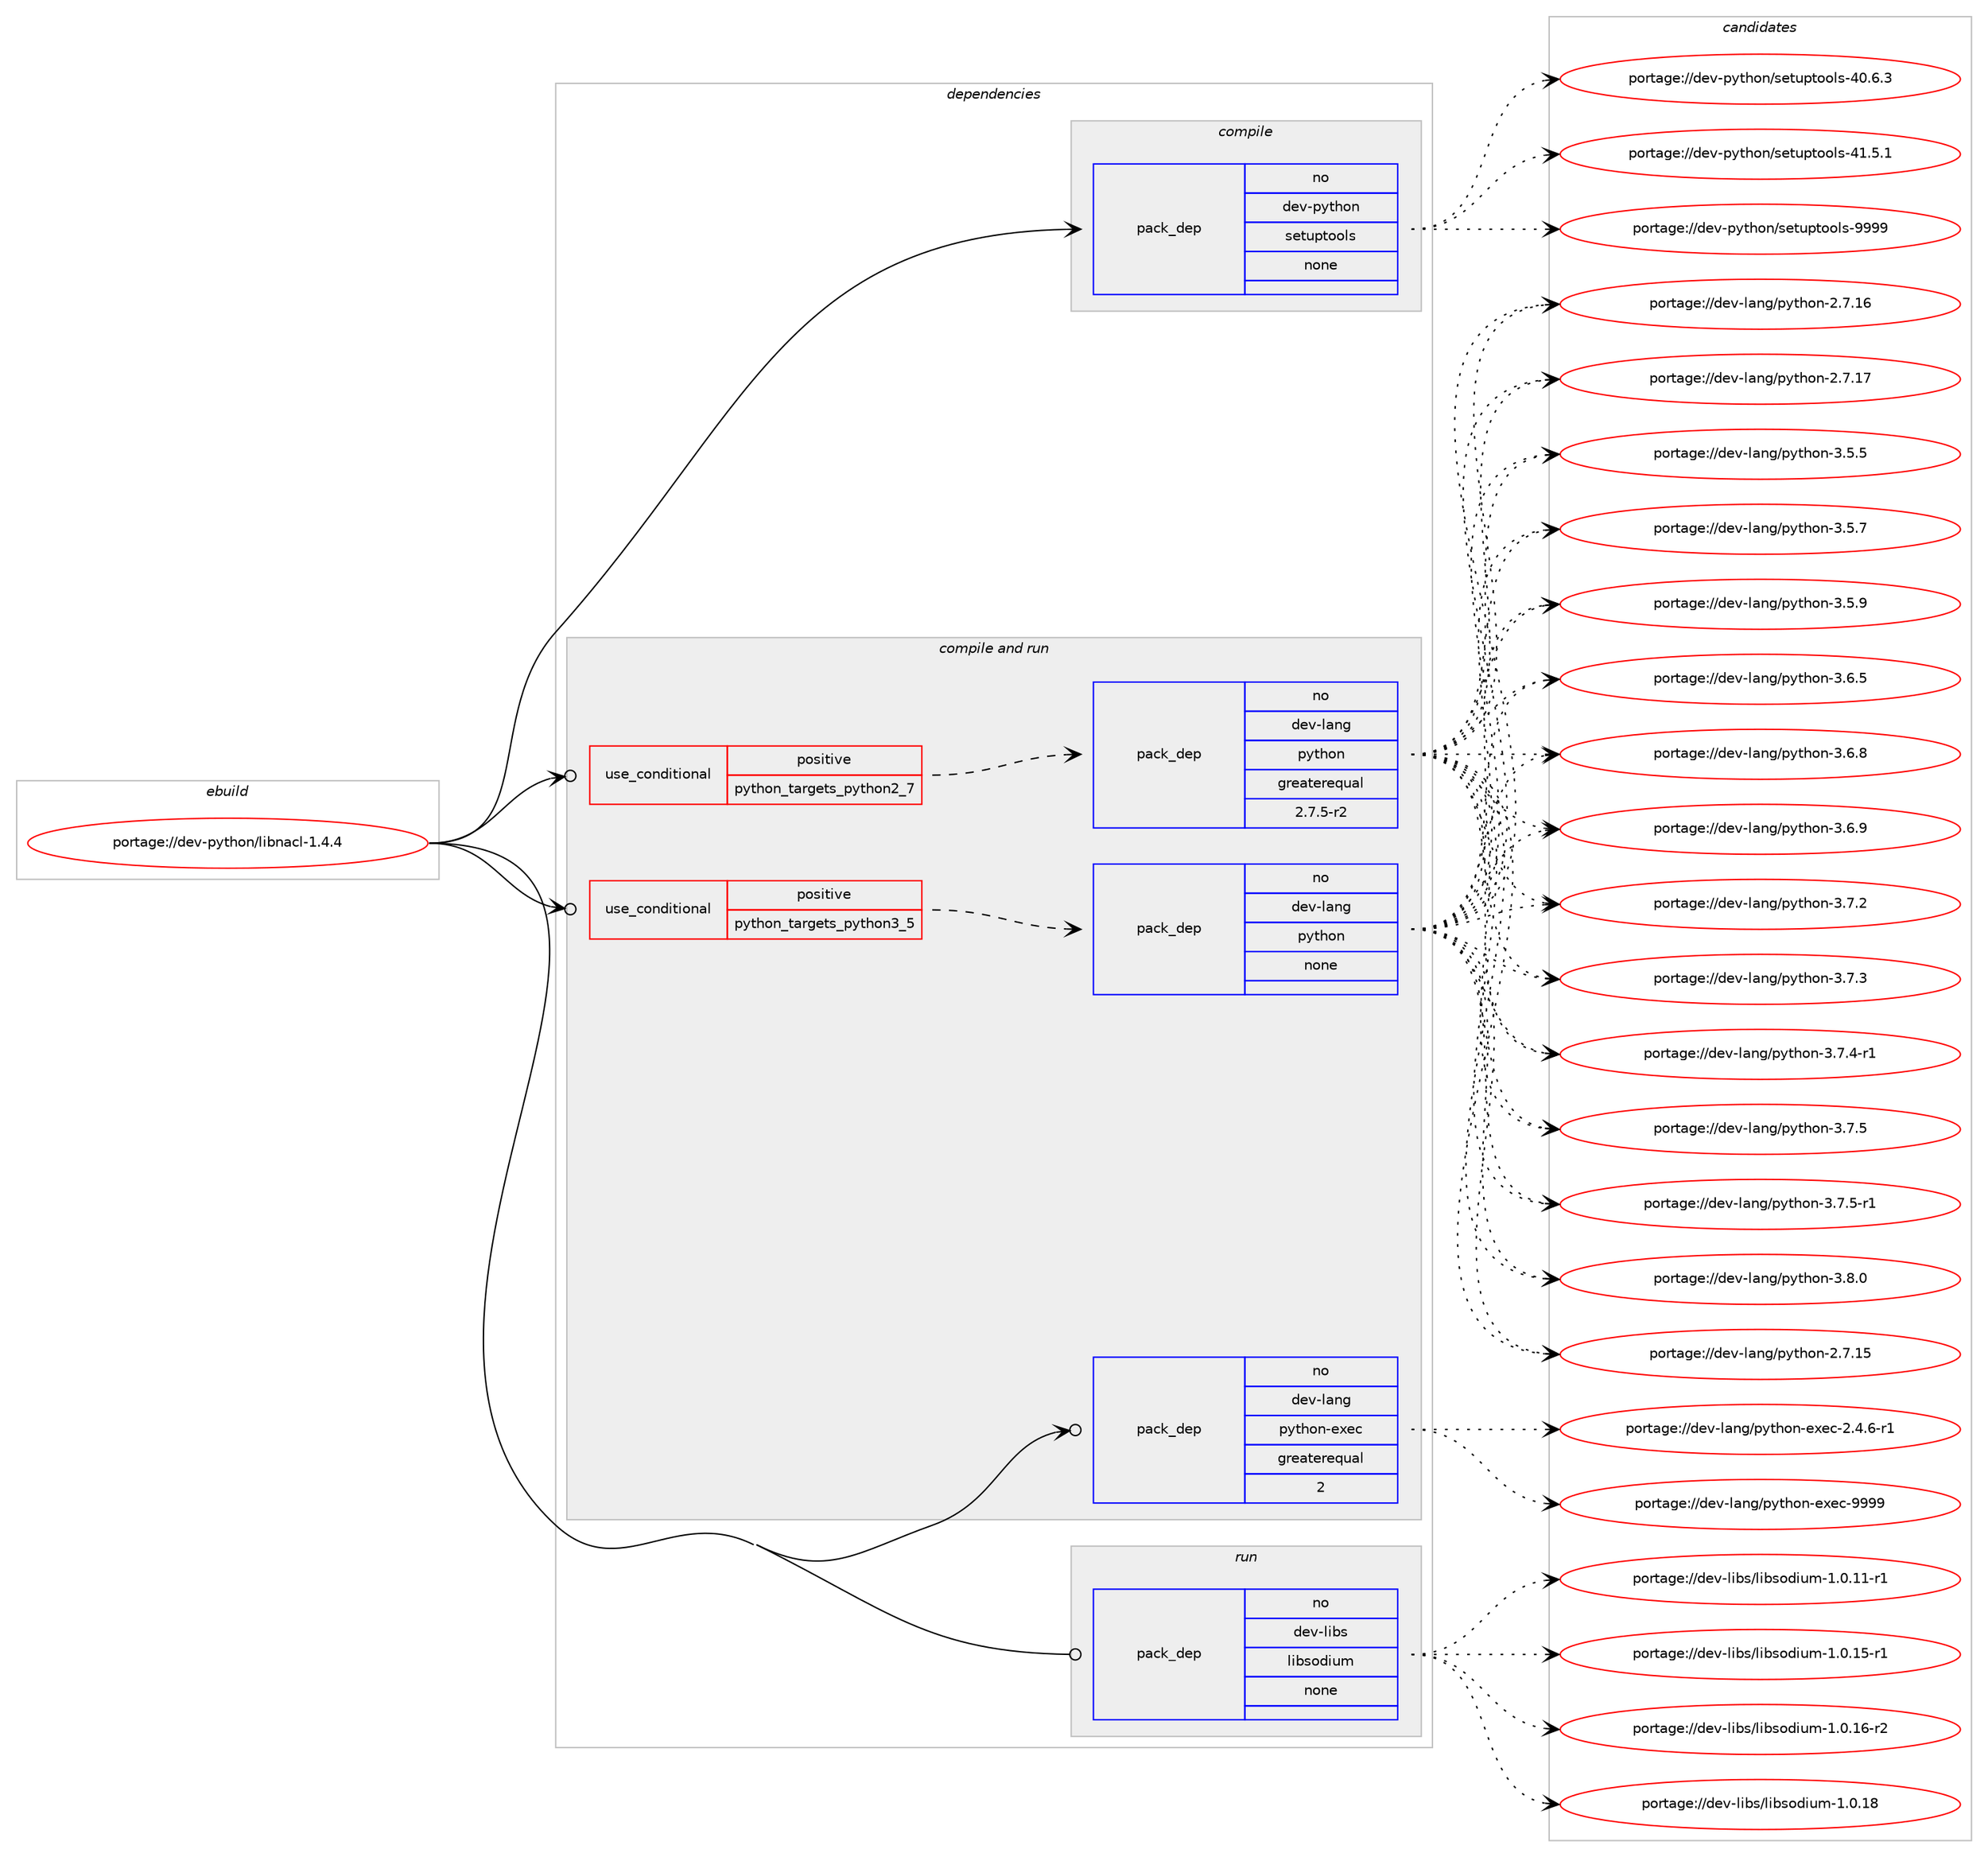digraph prolog {

# *************
# Graph options
# *************

newrank=true;
concentrate=true;
compound=true;
graph [rankdir=LR,fontname=Helvetica,fontsize=10,ranksep=1.5];#, ranksep=2.5, nodesep=0.2];
edge  [arrowhead=vee];
node  [fontname=Helvetica,fontsize=10];

# **********
# The ebuild
# **********

subgraph cluster_leftcol {
color=gray;
rank=same;
label=<<i>ebuild</i>>;
id [label="portage://dev-python/libnacl-1.4.4", color=red, width=4, href="../dev-python/libnacl-1.4.4.svg"];
}

# ****************
# The dependencies
# ****************

subgraph cluster_midcol {
color=gray;
label=<<i>dependencies</i>>;
subgraph cluster_compile {
fillcolor="#eeeeee";
style=filled;
label=<<i>compile</i>>;
subgraph pack113224 {
dependency147741 [label=<<TABLE BORDER="0" CELLBORDER="1" CELLSPACING="0" CELLPADDING="4" WIDTH="220"><TR><TD ROWSPAN="6" CELLPADDING="30">pack_dep</TD></TR><TR><TD WIDTH="110">no</TD></TR><TR><TD>dev-python</TD></TR><TR><TD>setuptools</TD></TR><TR><TD>none</TD></TR><TR><TD></TD></TR></TABLE>>, shape=none, color=blue];
}
id:e -> dependency147741:w [weight=20,style="solid",arrowhead="vee"];
}
subgraph cluster_compileandrun {
fillcolor="#eeeeee";
style=filled;
label=<<i>compile and run</i>>;
subgraph cond31192 {
dependency147742 [label=<<TABLE BORDER="0" CELLBORDER="1" CELLSPACING="0" CELLPADDING="4"><TR><TD ROWSPAN="3" CELLPADDING="10">use_conditional</TD></TR><TR><TD>positive</TD></TR><TR><TD>python_targets_python2_7</TD></TR></TABLE>>, shape=none, color=red];
subgraph pack113225 {
dependency147743 [label=<<TABLE BORDER="0" CELLBORDER="1" CELLSPACING="0" CELLPADDING="4" WIDTH="220"><TR><TD ROWSPAN="6" CELLPADDING="30">pack_dep</TD></TR><TR><TD WIDTH="110">no</TD></TR><TR><TD>dev-lang</TD></TR><TR><TD>python</TD></TR><TR><TD>greaterequal</TD></TR><TR><TD>2.7.5-r2</TD></TR></TABLE>>, shape=none, color=blue];
}
dependency147742:e -> dependency147743:w [weight=20,style="dashed",arrowhead="vee"];
}
id:e -> dependency147742:w [weight=20,style="solid",arrowhead="odotvee"];
subgraph cond31193 {
dependency147744 [label=<<TABLE BORDER="0" CELLBORDER="1" CELLSPACING="0" CELLPADDING="4"><TR><TD ROWSPAN="3" CELLPADDING="10">use_conditional</TD></TR><TR><TD>positive</TD></TR><TR><TD>python_targets_python3_5</TD></TR></TABLE>>, shape=none, color=red];
subgraph pack113226 {
dependency147745 [label=<<TABLE BORDER="0" CELLBORDER="1" CELLSPACING="0" CELLPADDING="4" WIDTH="220"><TR><TD ROWSPAN="6" CELLPADDING="30">pack_dep</TD></TR><TR><TD WIDTH="110">no</TD></TR><TR><TD>dev-lang</TD></TR><TR><TD>python</TD></TR><TR><TD>none</TD></TR><TR><TD></TD></TR></TABLE>>, shape=none, color=blue];
}
dependency147744:e -> dependency147745:w [weight=20,style="dashed",arrowhead="vee"];
}
id:e -> dependency147744:w [weight=20,style="solid",arrowhead="odotvee"];
subgraph pack113227 {
dependency147746 [label=<<TABLE BORDER="0" CELLBORDER="1" CELLSPACING="0" CELLPADDING="4" WIDTH="220"><TR><TD ROWSPAN="6" CELLPADDING="30">pack_dep</TD></TR><TR><TD WIDTH="110">no</TD></TR><TR><TD>dev-lang</TD></TR><TR><TD>python-exec</TD></TR><TR><TD>greaterequal</TD></TR><TR><TD>2</TD></TR></TABLE>>, shape=none, color=blue];
}
id:e -> dependency147746:w [weight=20,style="solid",arrowhead="odotvee"];
}
subgraph cluster_run {
fillcolor="#eeeeee";
style=filled;
label=<<i>run</i>>;
subgraph pack113228 {
dependency147747 [label=<<TABLE BORDER="0" CELLBORDER="1" CELLSPACING="0" CELLPADDING="4" WIDTH="220"><TR><TD ROWSPAN="6" CELLPADDING="30">pack_dep</TD></TR><TR><TD WIDTH="110">no</TD></TR><TR><TD>dev-libs</TD></TR><TR><TD>libsodium</TD></TR><TR><TD>none</TD></TR><TR><TD></TD></TR></TABLE>>, shape=none, color=blue];
}
id:e -> dependency147747:w [weight=20,style="solid",arrowhead="odot"];
}
}

# **************
# The candidates
# **************

subgraph cluster_choices {
rank=same;
color=gray;
label=<<i>candidates</i>>;

subgraph choice113224 {
color=black;
nodesep=1;
choiceportage100101118451121211161041111104711510111611711211611111110811545524846544651 [label="portage://dev-python/setuptools-40.6.3", color=red, width=4,href="../dev-python/setuptools-40.6.3.svg"];
choiceportage100101118451121211161041111104711510111611711211611111110811545524946534649 [label="portage://dev-python/setuptools-41.5.1", color=red, width=4,href="../dev-python/setuptools-41.5.1.svg"];
choiceportage10010111845112121116104111110471151011161171121161111111081154557575757 [label="portage://dev-python/setuptools-9999", color=red, width=4,href="../dev-python/setuptools-9999.svg"];
dependency147741:e -> choiceportage100101118451121211161041111104711510111611711211611111110811545524846544651:w [style=dotted,weight="100"];
dependency147741:e -> choiceportage100101118451121211161041111104711510111611711211611111110811545524946534649:w [style=dotted,weight="100"];
dependency147741:e -> choiceportage10010111845112121116104111110471151011161171121161111111081154557575757:w [style=dotted,weight="100"];
}
subgraph choice113225 {
color=black;
nodesep=1;
choiceportage10010111845108971101034711212111610411111045504655464953 [label="portage://dev-lang/python-2.7.15", color=red, width=4,href="../dev-lang/python-2.7.15.svg"];
choiceportage10010111845108971101034711212111610411111045504655464954 [label="portage://dev-lang/python-2.7.16", color=red, width=4,href="../dev-lang/python-2.7.16.svg"];
choiceportage10010111845108971101034711212111610411111045504655464955 [label="portage://dev-lang/python-2.7.17", color=red, width=4,href="../dev-lang/python-2.7.17.svg"];
choiceportage100101118451089711010347112121116104111110455146534653 [label="portage://dev-lang/python-3.5.5", color=red, width=4,href="../dev-lang/python-3.5.5.svg"];
choiceportage100101118451089711010347112121116104111110455146534655 [label="portage://dev-lang/python-3.5.7", color=red, width=4,href="../dev-lang/python-3.5.7.svg"];
choiceportage100101118451089711010347112121116104111110455146534657 [label="portage://dev-lang/python-3.5.9", color=red, width=4,href="../dev-lang/python-3.5.9.svg"];
choiceportage100101118451089711010347112121116104111110455146544653 [label="portage://dev-lang/python-3.6.5", color=red, width=4,href="../dev-lang/python-3.6.5.svg"];
choiceportage100101118451089711010347112121116104111110455146544656 [label="portage://dev-lang/python-3.6.8", color=red, width=4,href="../dev-lang/python-3.6.8.svg"];
choiceportage100101118451089711010347112121116104111110455146544657 [label="portage://dev-lang/python-3.6.9", color=red, width=4,href="../dev-lang/python-3.6.9.svg"];
choiceportage100101118451089711010347112121116104111110455146554650 [label="portage://dev-lang/python-3.7.2", color=red, width=4,href="../dev-lang/python-3.7.2.svg"];
choiceportage100101118451089711010347112121116104111110455146554651 [label="portage://dev-lang/python-3.7.3", color=red, width=4,href="../dev-lang/python-3.7.3.svg"];
choiceportage1001011184510897110103471121211161041111104551465546524511449 [label="portage://dev-lang/python-3.7.4-r1", color=red, width=4,href="../dev-lang/python-3.7.4-r1.svg"];
choiceportage100101118451089711010347112121116104111110455146554653 [label="portage://dev-lang/python-3.7.5", color=red, width=4,href="../dev-lang/python-3.7.5.svg"];
choiceportage1001011184510897110103471121211161041111104551465546534511449 [label="portage://dev-lang/python-3.7.5-r1", color=red, width=4,href="../dev-lang/python-3.7.5-r1.svg"];
choiceportage100101118451089711010347112121116104111110455146564648 [label="portage://dev-lang/python-3.8.0", color=red, width=4,href="../dev-lang/python-3.8.0.svg"];
dependency147743:e -> choiceportage10010111845108971101034711212111610411111045504655464953:w [style=dotted,weight="100"];
dependency147743:e -> choiceportage10010111845108971101034711212111610411111045504655464954:w [style=dotted,weight="100"];
dependency147743:e -> choiceportage10010111845108971101034711212111610411111045504655464955:w [style=dotted,weight="100"];
dependency147743:e -> choiceportage100101118451089711010347112121116104111110455146534653:w [style=dotted,weight="100"];
dependency147743:e -> choiceportage100101118451089711010347112121116104111110455146534655:w [style=dotted,weight="100"];
dependency147743:e -> choiceportage100101118451089711010347112121116104111110455146534657:w [style=dotted,weight="100"];
dependency147743:e -> choiceportage100101118451089711010347112121116104111110455146544653:w [style=dotted,weight="100"];
dependency147743:e -> choiceportage100101118451089711010347112121116104111110455146544656:w [style=dotted,weight="100"];
dependency147743:e -> choiceportage100101118451089711010347112121116104111110455146544657:w [style=dotted,weight="100"];
dependency147743:e -> choiceportage100101118451089711010347112121116104111110455146554650:w [style=dotted,weight="100"];
dependency147743:e -> choiceportage100101118451089711010347112121116104111110455146554651:w [style=dotted,weight="100"];
dependency147743:e -> choiceportage1001011184510897110103471121211161041111104551465546524511449:w [style=dotted,weight="100"];
dependency147743:e -> choiceportage100101118451089711010347112121116104111110455146554653:w [style=dotted,weight="100"];
dependency147743:e -> choiceportage1001011184510897110103471121211161041111104551465546534511449:w [style=dotted,weight="100"];
dependency147743:e -> choiceportage100101118451089711010347112121116104111110455146564648:w [style=dotted,weight="100"];
}
subgraph choice113226 {
color=black;
nodesep=1;
choiceportage10010111845108971101034711212111610411111045504655464953 [label="portage://dev-lang/python-2.7.15", color=red, width=4,href="../dev-lang/python-2.7.15.svg"];
choiceportage10010111845108971101034711212111610411111045504655464954 [label="portage://dev-lang/python-2.7.16", color=red, width=4,href="../dev-lang/python-2.7.16.svg"];
choiceportage10010111845108971101034711212111610411111045504655464955 [label="portage://dev-lang/python-2.7.17", color=red, width=4,href="../dev-lang/python-2.7.17.svg"];
choiceportage100101118451089711010347112121116104111110455146534653 [label="portage://dev-lang/python-3.5.5", color=red, width=4,href="../dev-lang/python-3.5.5.svg"];
choiceportage100101118451089711010347112121116104111110455146534655 [label="portage://dev-lang/python-3.5.7", color=red, width=4,href="../dev-lang/python-3.5.7.svg"];
choiceportage100101118451089711010347112121116104111110455146534657 [label="portage://dev-lang/python-3.5.9", color=red, width=4,href="../dev-lang/python-3.5.9.svg"];
choiceportage100101118451089711010347112121116104111110455146544653 [label="portage://dev-lang/python-3.6.5", color=red, width=4,href="../dev-lang/python-3.6.5.svg"];
choiceportage100101118451089711010347112121116104111110455146544656 [label="portage://dev-lang/python-3.6.8", color=red, width=4,href="../dev-lang/python-3.6.8.svg"];
choiceportage100101118451089711010347112121116104111110455146544657 [label="portage://dev-lang/python-3.6.9", color=red, width=4,href="../dev-lang/python-3.6.9.svg"];
choiceportage100101118451089711010347112121116104111110455146554650 [label="portage://dev-lang/python-3.7.2", color=red, width=4,href="../dev-lang/python-3.7.2.svg"];
choiceportage100101118451089711010347112121116104111110455146554651 [label="portage://dev-lang/python-3.7.3", color=red, width=4,href="../dev-lang/python-3.7.3.svg"];
choiceportage1001011184510897110103471121211161041111104551465546524511449 [label="portage://dev-lang/python-3.7.4-r1", color=red, width=4,href="../dev-lang/python-3.7.4-r1.svg"];
choiceportage100101118451089711010347112121116104111110455146554653 [label="portage://dev-lang/python-3.7.5", color=red, width=4,href="../dev-lang/python-3.7.5.svg"];
choiceportage1001011184510897110103471121211161041111104551465546534511449 [label="portage://dev-lang/python-3.7.5-r1", color=red, width=4,href="../dev-lang/python-3.7.5-r1.svg"];
choiceportage100101118451089711010347112121116104111110455146564648 [label="portage://dev-lang/python-3.8.0", color=red, width=4,href="../dev-lang/python-3.8.0.svg"];
dependency147745:e -> choiceportage10010111845108971101034711212111610411111045504655464953:w [style=dotted,weight="100"];
dependency147745:e -> choiceportage10010111845108971101034711212111610411111045504655464954:w [style=dotted,weight="100"];
dependency147745:e -> choiceportage10010111845108971101034711212111610411111045504655464955:w [style=dotted,weight="100"];
dependency147745:e -> choiceportage100101118451089711010347112121116104111110455146534653:w [style=dotted,weight="100"];
dependency147745:e -> choiceportage100101118451089711010347112121116104111110455146534655:w [style=dotted,weight="100"];
dependency147745:e -> choiceportage100101118451089711010347112121116104111110455146534657:w [style=dotted,weight="100"];
dependency147745:e -> choiceportage100101118451089711010347112121116104111110455146544653:w [style=dotted,weight="100"];
dependency147745:e -> choiceportage100101118451089711010347112121116104111110455146544656:w [style=dotted,weight="100"];
dependency147745:e -> choiceportage100101118451089711010347112121116104111110455146544657:w [style=dotted,weight="100"];
dependency147745:e -> choiceportage100101118451089711010347112121116104111110455146554650:w [style=dotted,weight="100"];
dependency147745:e -> choiceportage100101118451089711010347112121116104111110455146554651:w [style=dotted,weight="100"];
dependency147745:e -> choiceportage1001011184510897110103471121211161041111104551465546524511449:w [style=dotted,weight="100"];
dependency147745:e -> choiceportage100101118451089711010347112121116104111110455146554653:w [style=dotted,weight="100"];
dependency147745:e -> choiceportage1001011184510897110103471121211161041111104551465546534511449:w [style=dotted,weight="100"];
dependency147745:e -> choiceportage100101118451089711010347112121116104111110455146564648:w [style=dotted,weight="100"];
}
subgraph choice113227 {
color=black;
nodesep=1;
choiceportage10010111845108971101034711212111610411111045101120101994550465246544511449 [label="portage://dev-lang/python-exec-2.4.6-r1", color=red, width=4,href="../dev-lang/python-exec-2.4.6-r1.svg"];
choiceportage10010111845108971101034711212111610411111045101120101994557575757 [label="portage://dev-lang/python-exec-9999", color=red, width=4,href="../dev-lang/python-exec-9999.svg"];
dependency147746:e -> choiceportage10010111845108971101034711212111610411111045101120101994550465246544511449:w [style=dotted,weight="100"];
dependency147746:e -> choiceportage10010111845108971101034711212111610411111045101120101994557575757:w [style=dotted,weight="100"];
}
subgraph choice113228 {
color=black;
nodesep=1;
choiceportage10010111845108105981154710810598115111100105117109454946484649494511449 [label="portage://dev-libs/libsodium-1.0.11-r1", color=red, width=4,href="../dev-libs/libsodium-1.0.11-r1.svg"];
choiceportage10010111845108105981154710810598115111100105117109454946484649534511449 [label="portage://dev-libs/libsodium-1.0.15-r1", color=red, width=4,href="../dev-libs/libsodium-1.0.15-r1.svg"];
choiceportage10010111845108105981154710810598115111100105117109454946484649544511450 [label="portage://dev-libs/libsodium-1.0.16-r2", color=red, width=4,href="../dev-libs/libsodium-1.0.16-r2.svg"];
choiceportage1001011184510810598115471081059811511110010511710945494648464956 [label="portage://dev-libs/libsodium-1.0.18", color=red, width=4,href="../dev-libs/libsodium-1.0.18.svg"];
dependency147747:e -> choiceportage10010111845108105981154710810598115111100105117109454946484649494511449:w [style=dotted,weight="100"];
dependency147747:e -> choiceportage10010111845108105981154710810598115111100105117109454946484649534511449:w [style=dotted,weight="100"];
dependency147747:e -> choiceportage10010111845108105981154710810598115111100105117109454946484649544511450:w [style=dotted,weight="100"];
dependency147747:e -> choiceportage1001011184510810598115471081059811511110010511710945494648464956:w [style=dotted,weight="100"];
}
}

}
